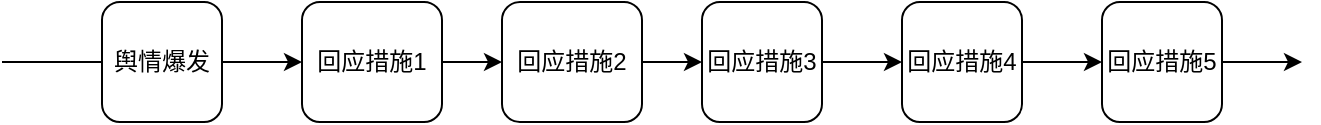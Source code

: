 <mxfile version="21.3.8" type="github">
  <diagram name="第 1 页" id="QDVPFMa2D-7r_IY3Mq7S">
    <mxGraphModel dx="1290" dy="626" grid="1" gridSize="10" guides="1" tooltips="1" connect="1" arrows="1" fold="1" page="1" pageScale="1" pageWidth="827" pageHeight="1169" math="0" shadow="0">
      <root>
        <mxCell id="0" />
        <mxCell id="1" parent="0" />
        <mxCell id="CrxEdKO7OLHZxv7Wb0QI-8" value="" style="edgeStyle=orthogonalEdgeStyle;rounded=0;orthogonalLoop=1;jettySize=auto;html=1;" edge="1" parent="1" source="CrxEdKO7OLHZxv7Wb0QI-1" target="CrxEdKO7OLHZxv7Wb0QI-2">
          <mxGeometry relative="1" as="geometry" />
        </mxCell>
        <mxCell id="CrxEdKO7OLHZxv7Wb0QI-1" value="舆情爆发" style="rounded=1;whiteSpace=wrap;html=1;" vertex="1" parent="1">
          <mxGeometry x="120" y="200" width="60" height="60" as="geometry" />
        </mxCell>
        <mxCell id="CrxEdKO7OLHZxv7Wb0QI-10" value="" style="edgeStyle=orthogonalEdgeStyle;rounded=0;orthogonalLoop=1;jettySize=auto;html=1;" edge="1" parent="1" source="CrxEdKO7OLHZxv7Wb0QI-2" target="CrxEdKO7OLHZxv7Wb0QI-3">
          <mxGeometry relative="1" as="geometry" />
        </mxCell>
        <mxCell id="CrxEdKO7OLHZxv7Wb0QI-2" value="回应措施1" style="rounded=1;whiteSpace=wrap;html=1;" vertex="1" parent="1">
          <mxGeometry x="220" y="200" width="70" height="60" as="geometry" />
        </mxCell>
        <mxCell id="CrxEdKO7OLHZxv7Wb0QI-11" value="" style="edgeStyle=orthogonalEdgeStyle;rounded=0;orthogonalLoop=1;jettySize=auto;html=1;" edge="1" parent="1" source="CrxEdKO7OLHZxv7Wb0QI-3" target="CrxEdKO7OLHZxv7Wb0QI-4">
          <mxGeometry relative="1" as="geometry" />
        </mxCell>
        <mxCell id="CrxEdKO7OLHZxv7Wb0QI-3" value="回应措施2" style="rounded=1;whiteSpace=wrap;html=1;" vertex="1" parent="1">
          <mxGeometry x="320" y="200" width="70" height="60" as="geometry" />
        </mxCell>
        <mxCell id="CrxEdKO7OLHZxv7Wb0QI-12" value="" style="edgeStyle=orthogonalEdgeStyle;rounded=0;orthogonalLoop=1;jettySize=auto;html=1;" edge="1" parent="1" source="CrxEdKO7OLHZxv7Wb0QI-4" target="CrxEdKO7OLHZxv7Wb0QI-5">
          <mxGeometry relative="1" as="geometry" />
        </mxCell>
        <mxCell id="CrxEdKO7OLHZxv7Wb0QI-4" value="回应措施3" style="rounded=1;whiteSpace=wrap;html=1;" vertex="1" parent="1">
          <mxGeometry x="420" y="200" width="60" height="60" as="geometry" />
        </mxCell>
        <mxCell id="CrxEdKO7OLHZxv7Wb0QI-13" value="" style="edgeStyle=orthogonalEdgeStyle;rounded=0;orthogonalLoop=1;jettySize=auto;html=1;" edge="1" parent="1" source="CrxEdKO7OLHZxv7Wb0QI-5" target="CrxEdKO7OLHZxv7Wb0QI-6">
          <mxGeometry relative="1" as="geometry" />
        </mxCell>
        <mxCell id="CrxEdKO7OLHZxv7Wb0QI-5" value="回应措施4" style="rounded=1;whiteSpace=wrap;html=1;" vertex="1" parent="1">
          <mxGeometry x="520" y="200" width="60" height="60" as="geometry" />
        </mxCell>
        <mxCell id="CrxEdKO7OLHZxv7Wb0QI-6" value="回应措施5" style="rounded=1;whiteSpace=wrap;html=1;" vertex="1" parent="1">
          <mxGeometry x="620" y="200" width="60" height="60" as="geometry" />
        </mxCell>
        <mxCell id="CrxEdKO7OLHZxv7Wb0QI-7" value="" style="endArrow=none;html=1;rounded=0;" edge="1" parent="1">
          <mxGeometry width="50" height="50" relative="1" as="geometry">
            <mxPoint x="70" y="230" as="sourcePoint" />
            <mxPoint x="70" y="230" as="targetPoint" />
            <Array as="points">
              <mxPoint x="120" y="230" />
            </Array>
          </mxGeometry>
        </mxCell>
        <mxCell id="CrxEdKO7OLHZxv7Wb0QI-14" value="" style="edgeStyle=orthogonalEdgeStyle;rounded=0;orthogonalLoop=1;jettySize=auto;html=1;exitX=1;exitY=0.5;exitDx=0;exitDy=0;" edge="1" parent="1" source="CrxEdKO7OLHZxv7Wb0QI-6">
          <mxGeometry relative="1" as="geometry">
            <mxPoint x="890" y="240" as="sourcePoint" />
            <mxPoint x="720" y="230" as="targetPoint" />
            <Array as="points">
              <mxPoint x="700" y="230" />
              <mxPoint x="700" y="230" />
            </Array>
          </mxGeometry>
        </mxCell>
      </root>
    </mxGraphModel>
  </diagram>
</mxfile>
